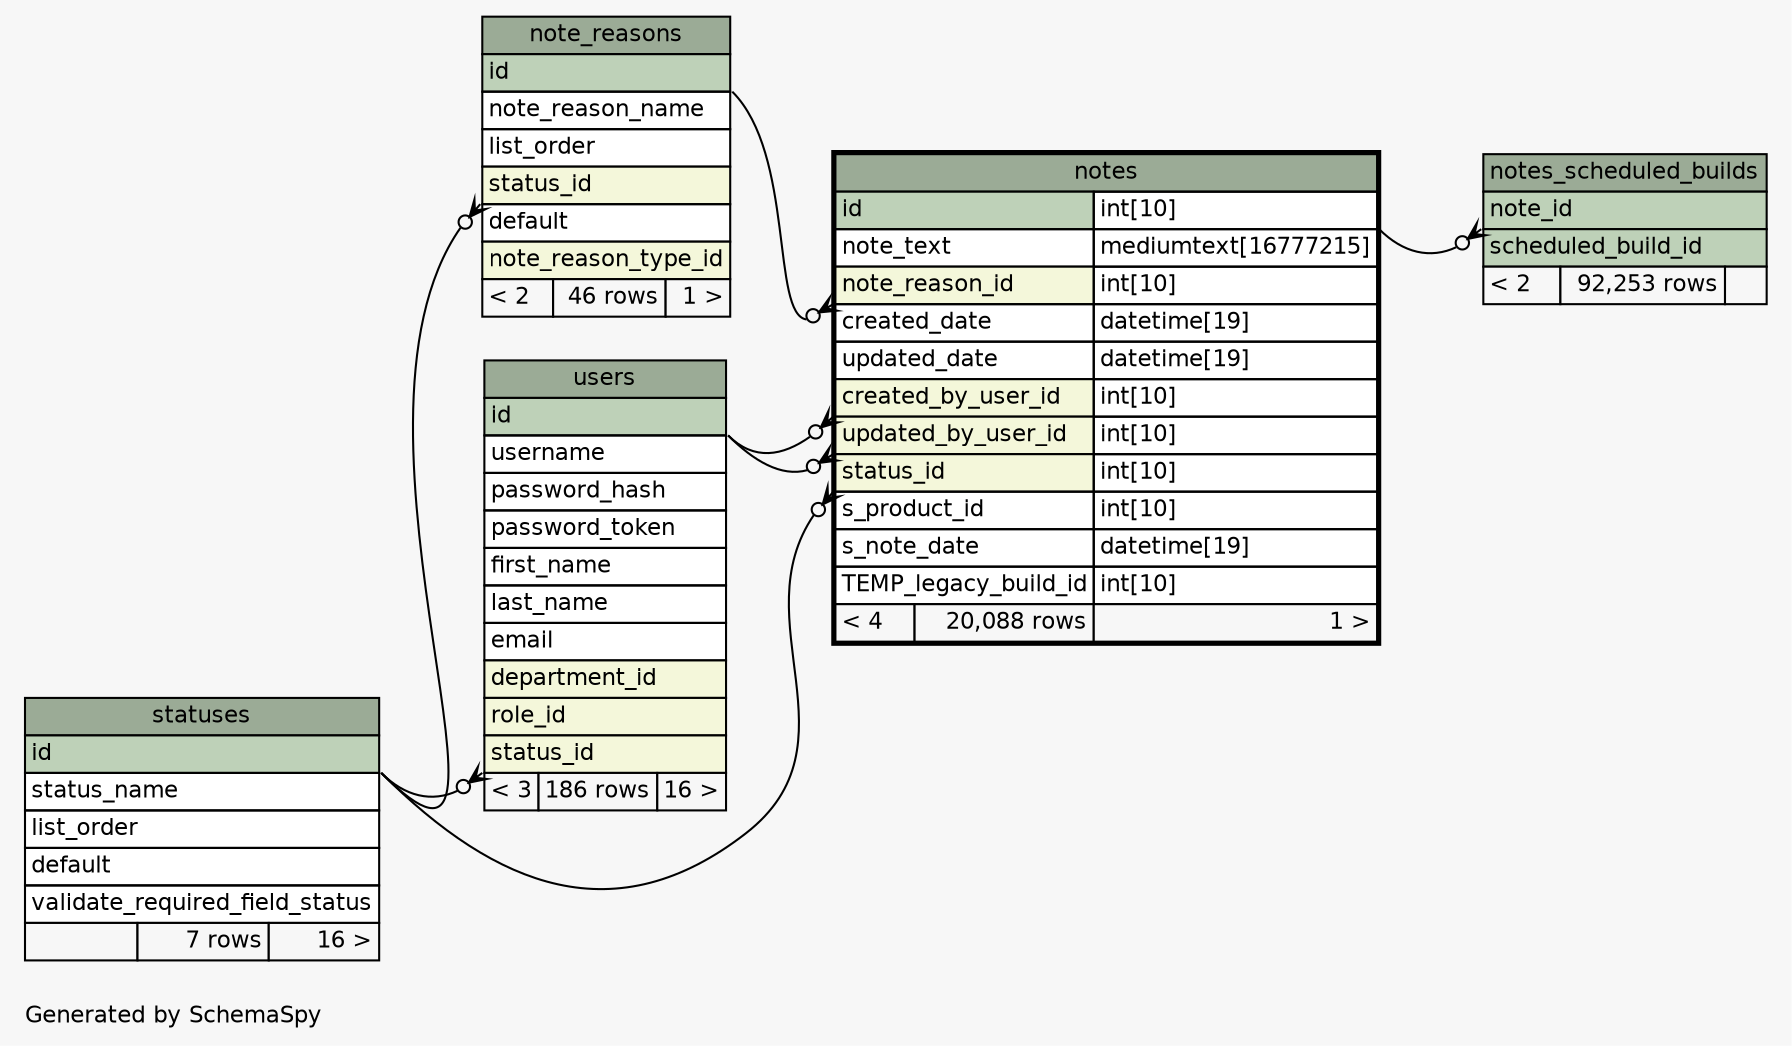 // dot null on Windows 10 10.0
// SchemaSpy rev 590
digraph "oneDegreeRelationshipsDiagram" {
  graph [
    rankdir="RL"
    bgcolor="#f7f7f7"
    label="\nGenerated by SchemaSpy"
    labeljust="l"
    nodesep="0.18"
    ranksep="0.46"
    fontname="Helvetica"
    fontsize="11"
  ];
  node [
    fontname="Helvetica"
    fontsize="11"
    shape="plaintext"
  ];
  edge [
    arrowsize="0.8"
  ];
  "note_reasons":"status_id":sw -> "statuses":"id":se [arrowhead=none dir=back arrowtail=crowodot];
  "notes":"created_by_user_id":sw -> "users":"id":se [arrowhead=none dir=back arrowtail=crowodot];
  "notes":"note_reason_id":sw -> "note_reasons":"id":se [arrowhead=none dir=back arrowtail=crowodot];
  "notes":"status_id":sw -> "statuses":"id":se [arrowhead=none dir=back arrowtail=crowodot];
  "notes":"updated_by_user_id":sw -> "users":"id":se [arrowhead=none dir=back arrowtail=crowodot];
  "notes_scheduled_builds":"note_id":sw -> "notes":"id.type":se [arrowhead=none dir=back arrowtail=crowodot];
  "users":"status_id":sw -> "statuses":"id":se [arrowhead=none dir=back arrowtail=crowodot];
  "note_reasons" [
    label=<
    <TABLE BORDER="0" CELLBORDER="1" CELLSPACING="0" BGCOLOR="#ffffff">
      <TR><TD COLSPAN="3" BGCOLOR="#9bab96" ALIGN="CENTER">note_reasons</TD></TR>
      <TR><TD PORT="id" COLSPAN="3" BGCOLOR="#bed1b8" ALIGN="LEFT">id</TD></TR>
      <TR><TD PORT="note_reason_name" COLSPAN="3" ALIGN="LEFT">note_reason_name</TD></TR>
      <TR><TD PORT="list_order" COLSPAN="3" ALIGN="LEFT">list_order</TD></TR>
      <TR><TD PORT="status_id" COLSPAN="3" BGCOLOR="#f4f7da" ALIGN="LEFT">status_id</TD></TR>
      <TR><TD PORT="default" COLSPAN="3" ALIGN="LEFT">default</TD></TR>
      <TR><TD PORT="note_reason_type_id" COLSPAN="3" BGCOLOR="#f4f7da" ALIGN="LEFT">note_reason_type_id</TD></TR>
      <TR><TD ALIGN="LEFT" BGCOLOR="#f7f7f7">&lt; 2</TD><TD ALIGN="RIGHT" BGCOLOR="#f7f7f7">46 rows</TD><TD ALIGN="RIGHT" BGCOLOR="#f7f7f7">1 &gt;</TD></TR>
    </TABLE>>
    URL="note_reasons.html"
    tooltip="note_reasons"
  ];
  "notes" [
    label=<
    <TABLE BORDER="2" CELLBORDER="1" CELLSPACING="0" BGCOLOR="#ffffff">
      <TR><TD COLSPAN="3" BGCOLOR="#9bab96" ALIGN="CENTER">notes</TD></TR>
      <TR><TD PORT="id" COLSPAN="2" BGCOLOR="#bed1b8" ALIGN="LEFT">id</TD><TD PORT="id.type" ALIGN="LEFT">int[10]</TD></TR>
      <TR><TD PORT="note_text" COLSPAN="2" ALIGN="LEFT">note_text</TD><TD PORT="note_text.type" ALIGN="LEFT">mediumtext[16777215]</TD></TR>
      <TR><TD PORT="note_reason_id" COLSPAN="2" BGCOLOR="#f4f7da" ALIGN="LEFT">note_reason_id</TD><TD PORT="note_reason_id.type" ALIGN="LEFT">int[10]</TD></TR>
      <TR><TD PORT="created_date" COLSPAN="2" ALIGN="LEFT">created_date</TD><TD PORT="created_date.type" ALIGN="LEFT">datetime[19]</TD></TR>
      <TR><TD PORT="updated_date" COLSPAN="2" ALIGN="LEFT">updated_date</TD><TD PORT="updated_date.type" ALIGN="LEFT">datetime[19]</TD></TR>
      <TR><TD PORT="created_by_user_id" COLSPAN="2" BGCOLOR="#f4f7da" ALIGN="LEFT">created_by_user_id</TD><TD PORT="created_by_user_id.type" ALIGN="LEFT">int[10]</TD></TR>
      <TR><TD PORT="updated_by_user_id" COLSPAN="2" BGCOLOR="#f4f7da" ALIGN="LEFT">updated_by_user_id</TD><TD PORT="updated_by_user_id.type" ALIGN="LEFT">int[10]</TD></TR>
      <TR><TD PORT="status_id" COLSPAN="2" BGCOLOR="#f4f7da" ALIGN="LEFT">status_id</TD><TD PORT="status_id.type" ALIGN="LEFT">int[10]</TD></TR>
      <TR><TD PORT="s_product_id" COLSPAN="2" ALIGN="LEFT">s_product_id</TD><TD PORT="s_product_id.type" ALIGN="LEFT">int[10]</TD></TR>
      <TR><TD PORT="s_note_date" COLSPAN="2" ALIGN="LEFT">s_note_date</TD><TD PORT="s_note_date.type" ALIGN="LEFT">datetime[19]</TD></TR>
      <TR><TD PORT="TEMP_legacy_build_id" COLSPAN="2" ALIGN="LEFT">TEMP_legacy_build_id</TD><TD PORT="TEMP_legacy_build_id.type" ALIGN="LEFT">int[10]</TD></TR>
      <TR><TD ALIGN="LEFT" BGCOLOR="#f7f7f7">&lt; 4</TD><TD ALIGN="RIGHT" BGCOLOR="#f7f7f7">20,088 rows</TD><TD ALIGN="RIGHT" BGCOLOR="#f7f7f7">1 &gt;</TD></TR>
    </TABLE>>
    URL="notes.html"
    tooltip="notes"
  ];
  "notes_scheduled_builds" [
    label=<
    <TABLE BORDER="0" CELLBORDER="1" CELLSPACING="0" BGCOLOR="#ffffff">
      <TR><TD COLSPAN="3" BGCOLOR="#9bab96" ALIGN="CENTER">notes_scheduled_builds</TD></TR>
      <TR><TD PORT="note_id" COLSPAN="3" BGCOLOR="#bed1b8" ALIGN="LEFT">note_id</TD></TR>
      <TR><TD PORT="scheduled_build_id" COLSPAN="3" BGCOLOR="#bed1b8" ALIGN="LEFT">scheduled_build_id</TD></TR>
      <TR><TD ALIGN="LEFT" BGCOLOR="#f7f7f7">&lt; 2</TD><TD ALIGN="RIGHT" BGCOLOR="#f7f7f7">92,253 rows</TD><TD ALIGN="RIGHT" BGCOLOR="#f7f7f7">  </TD></TR>
    </TABLE>>
    URL="notes_scheduled_builds.html"
    tooltip="notes_scheduled_builds"
  ];
  "statuses" [
    label=<
    <TABLE BORDER="0" CELLBORDER="1" CELLSPACING="0" BGCOLOR="#ffffff">
      <TR><TD COLSPAN="3" BGCOLOR="#9bab96" ALIGN="CENTER">statuses</TD></TR>
      <TR><TD PORT="id" COLSPAN="3" BGCOLOR="#bed1b8" ALIGN="LEFT">id</TD></TR>
      <TR><TD PORT="status_name" COLSPAN="3" ALIGN="LEFT">status_name</TD></TR>
      <TR><TD PORT="list_order" COLSPAN="3" ALIGN="LEFT">list_order</TD></TR>
      <TR><TD PORT="default" COLSPAN="3" ALIGN="LEFT">default</TD></TR>
      <TR><TD PORT="validate_required_field_status" COLSPAN="3" ALIGN="LEFT">validate_required_field_status</TD></TR>
      <TR><TD ALIGN="LEFT" BGCOLOR="#f7f7f7">  </TD><TD ALIGN="RIGHT" BGCOLOR="#f7f7f7">7 rows</TD><TD ALIGN="RIGHT" BGCOLOR="#f7f7f7">16 &gt;</TD></TR>
    </TABLE>>
    URL="statuses.html"
    tooltip="statuses"
  ];
  "users" [
    label=<
    <TABLE BORDER="0" CELLBORDER="1" CELLSPACING="0" BGCOLOR="#ffffff">
      <TR><TD COLSPAN="3" BGCOLOR="#9bab96" ALIGN="CENTER">users</TD></TR>
      <TR><TD PORT="id" COLSPAN="3" BGCOLOR="#bed1b8" ALIGN="LEFT">id</TD></TR>
      <TR><TD PORT="username" COLSPAN="3" ALIGN="LEFT">username</TD></TR>
      <TR><TD PORT="password_hash" COLSPAN="3" ALIGN="LEFT">password_hash</TD></TR>
      <TR><TD PORT="password_token" COLSPAN="3" ALIGN="LEFT">password_token</TD></TR>
      <TR><TD PORT="first_name" COLSPAN="3" ALIGN="LEFT">first_name</TD></TR>
      <TR><TD PORT="last_name" COLSPAN="3" ALIGN="LEFT">last_name</TD></TR>
      <TR><TD PORT="email" COLSPAN="3" ALIGN="LEFT">email</TD></TR>
      <TR><TD PORT="department_id" COLSPAN="3" BGCOLOR="#f4f7da" ALIGN="LEFT">department_id</TD></TR>
      <TR><TD PORT="role_id" COLSPAN="3" BGCOLOR="#f4f7da" ALIGN="LEFT">role_id</TD></TR>
      <TR><TD PORT="status_id" COLSPAN="3" BGCOLOR="#f4f7da" ALIGN="LEFT">status_id</TD></TR>
      <TR><TD ALIGN="LEFT" BGCOLOR="#f7f7f7">&lt; 3</TD><TD ALIGN="RIGHT" BGCOLOR="#f7f7f7">186 rows</TD><TD ALIGN="RIGHT" BGCOLOR="#f7f7f7">16 &gt;</TD></TR>
    </TABLE>>
    URL="users.html"
    tooltip="users"
  ];
}

